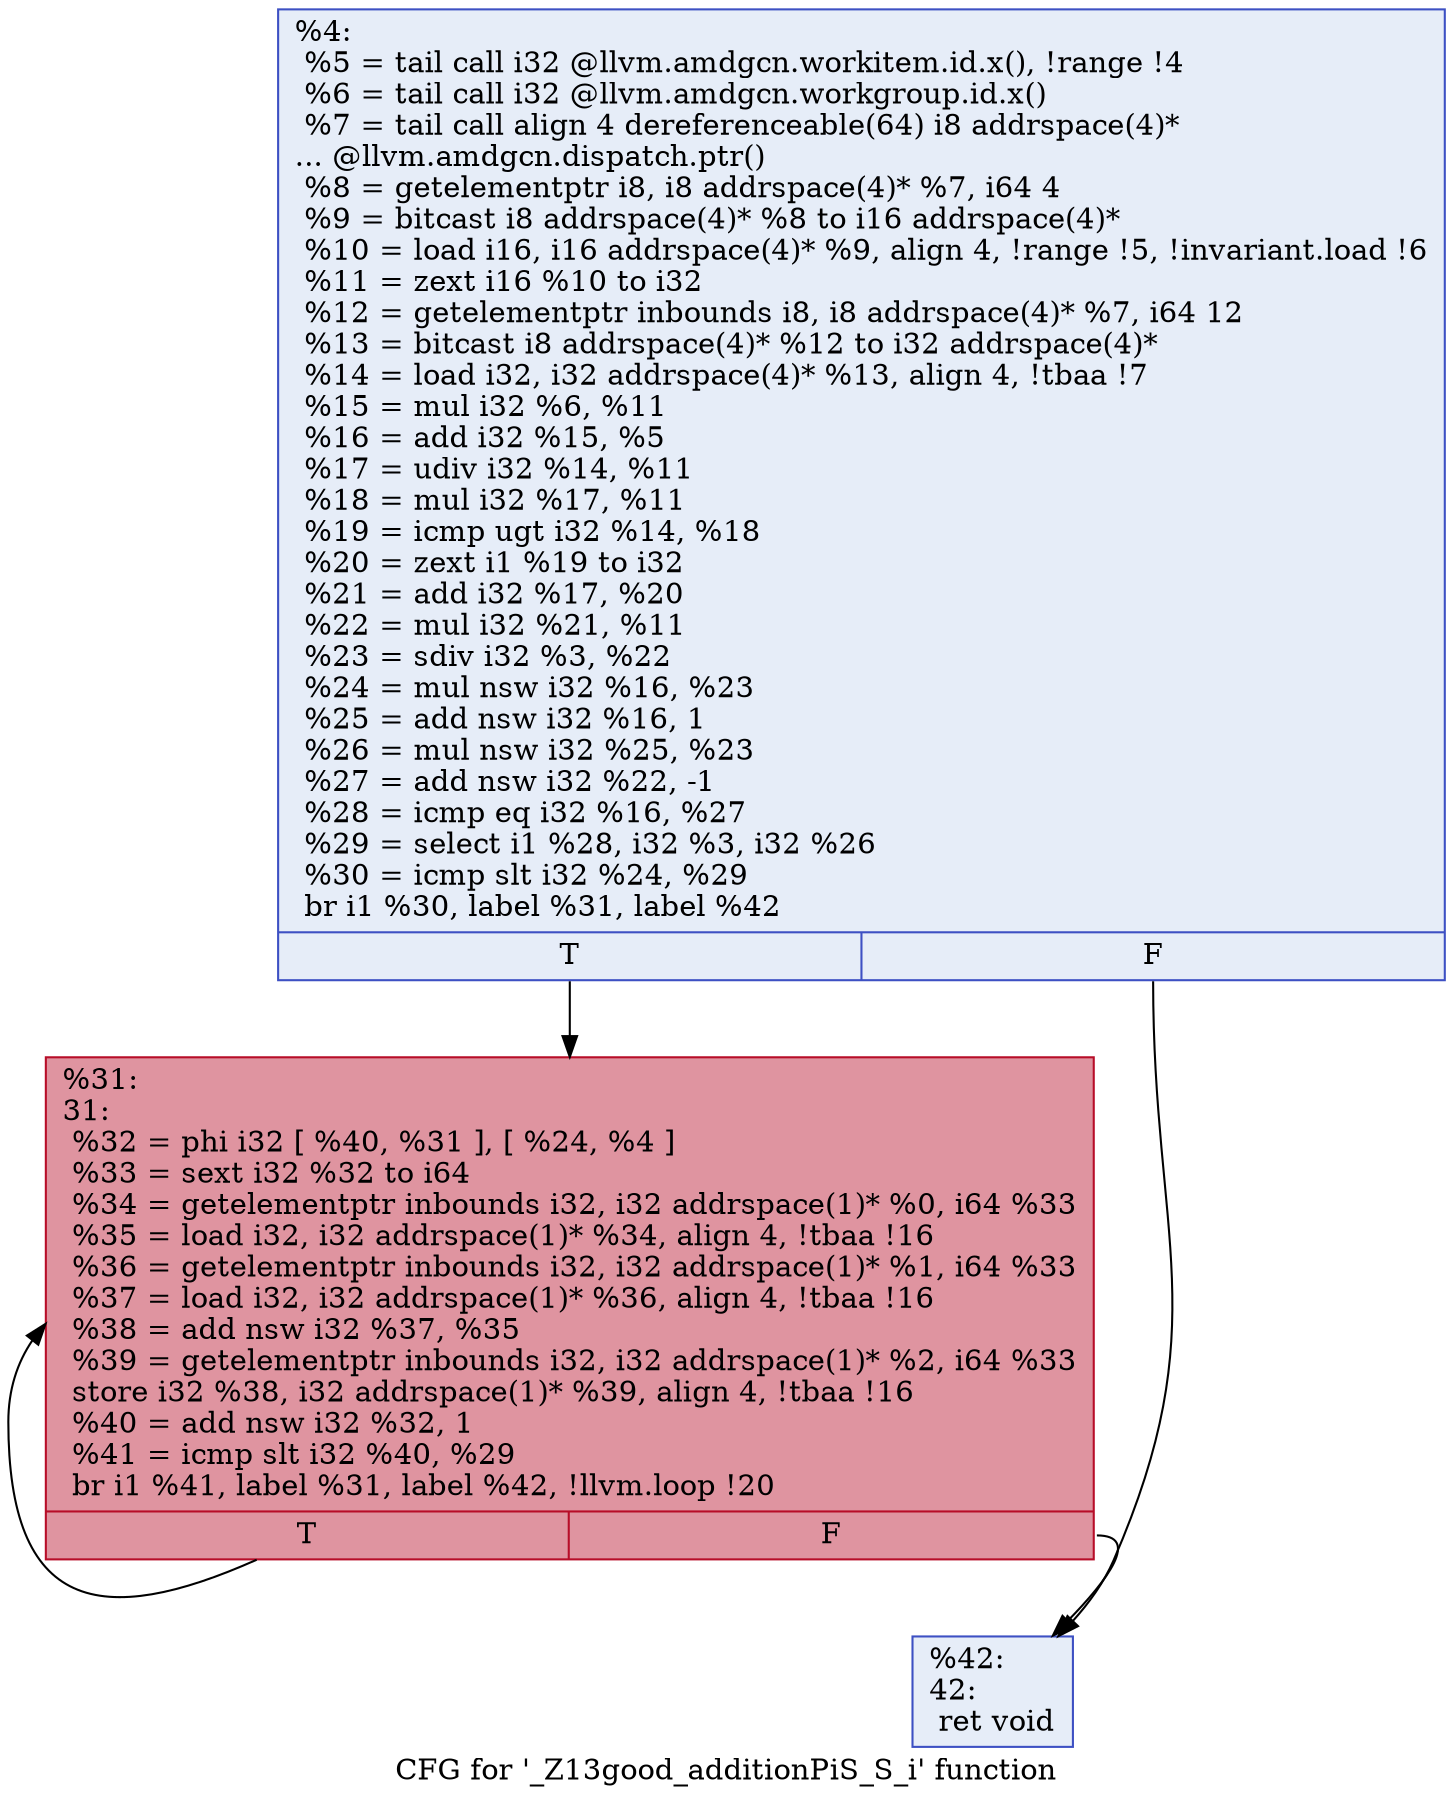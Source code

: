 digraph "CFG for '_Z13good_additionPiS_S_i' function" {
	label="CFG for '_Z13good_additionPiS_S_i' function";

	Node0x603f570 [shape=record,color="#3d50c3ff", style=filled, fillcolor="#c7d7f070",label="{%4:\l  %5 = tail call i32 @llvm.amdgcn.workitem.id.x(), !range !4\l  %6 = tail call i32 @llvm.amdgcn.workgroup.id.x()\l  %7 = tail call align 4 dereferenceable(64) i8 addrspace(4)*\l... @llvm.amdgcn.dispatch.ptr()\l  %8 = getelementptr i8, i8 addrspace(4)* %7, i64 4\l  %9 = bitcast i8 addrspace(4)* %8 to i16 addrspace(4)*\l  %10 = load i16, i16 addrspace(4)* %9, align 4, !range !5, !invariant.load !6\l  %11 = zext i16 %10 to i32\l  %12 = getelementptr inbounds i8, i8 addrspace(4)* %7, i64 12\l  %13 = bitcast i8 addrspace(4)* %12 to i32 addrspace(4)*\l  %14 = load i32, i32 addrspace(4)* %13, align 4, !tbaa !7\l  %15 = mul i32 %6, %11\l  %16 = add i32 %15, %5\l  %17 = udiv i32 %14, %11\l  %18 = mul i32 %17, %11\l  %19 = icmp ugt i32 %14, %18\l  %20 = zext i1 %19 to i32\l  %21 = add i32 %17, %20\l  %22 = mul i32 %21, %11\l  %23 = sdiv i32 %3, %22\l  %24 = mul nsw i32 %16, %23\l  %25 = add nsw i32 %16, 1\l  %26 = mul nsw i32 %25, %23\l  %27 = add nsw i32 %22, -1\l  %28 = icmp eq i32 %16, %27\l  %29 = select i1 %28, i32 %3, i32 %26\l  %30 = icmp slt i32 %24, %29\l  br i1 %30, label %31, label %42\l|{<s0>T|<s1>F}}"];
	Node0x603f570:s0 -> Node0x603f5c0;
	Node0x603f570:s1 -> Node0x6041ff0;
	Node0x603f5c0 [shape=record,color="#b70d28ff", style=filled, fillcolor="#b70d2870",label="{%31:\l31:                                               \l  %32 = phi i32 [ %40, %31 ], [ %24, %4 ]\l  %33 = sext i32 %32 to i64\l  %34 = getelementptr inbounds i32, i32 addrspace(1)* %0, i64 %33\l  %35 = load i32, i32 addrspace(1)* %34, align 4, !tbaa !16\l  %36 = getelementptr inbounds i32, i32 addrspace(1)* %1, i64 %33\l  %37 = load i32, i32 addrspace(1)* %36, align 4, !tbaa !16\l  %38 = add nsw i32 %37, %35\l  %39 = getelementptr inbounds i32, i32 addrspace(1)* %2, i64 %33\l  store i32 %38, i32 addrspace(1)* %39, align 4, !tbaa !16\l  %40 = add nsw i32 %32, 1\l  %41 = icmp slt i32 %40, %29\l  br i1 %41, label %31, label %42, !llvm.loop !20\l|{<s0>T|<s1>F}}"];
	Node0x603f5c0:s0 -> Node0x603f5c0;
	Node0x603f5c0:s1 -> Node0x6041ff0;
	Node0x6041ff0 [shape=record,color="#3d50c3ff", style=filled, fillcolor="#c7d7f070",label="{%42:\l42:                                               \l  ret void\l}"];
}
